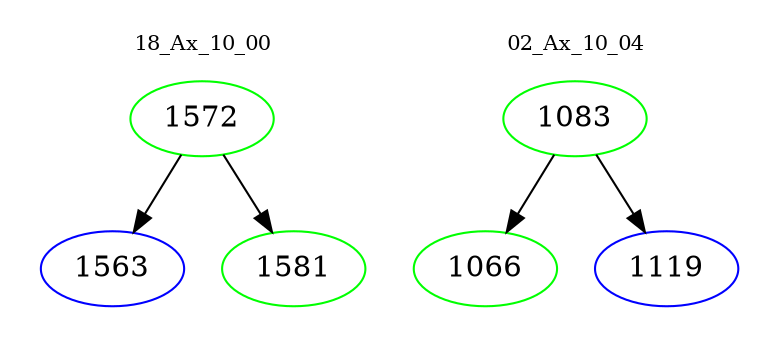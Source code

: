 digraph{
subgraph cluster_0 {
color = white
label = "18_Ax_10_00";
fontsize=10;
T0_1572 [label="1572", color="green"]
T0_1572 -> T0_1563 [color="black"]
T0_1563 [label="1563", color="blue"]
T0_1572 -> T0_1581 [color="black"]
T0_1581 [label="1581", color="green"]
}
subgraph cluster_1 {
color = white
label = "02_Ax_10_04";
fontsize=10;
T1_1083 [label="1083", color="green"]
T1_1083 -> T1_1066 [color="black"]
T1_1066 [label="1066", color="green"]
T1_1083 -> T1_1119 [color="black"]
T1_1119 [label="1119", color="blue"]
}
}
